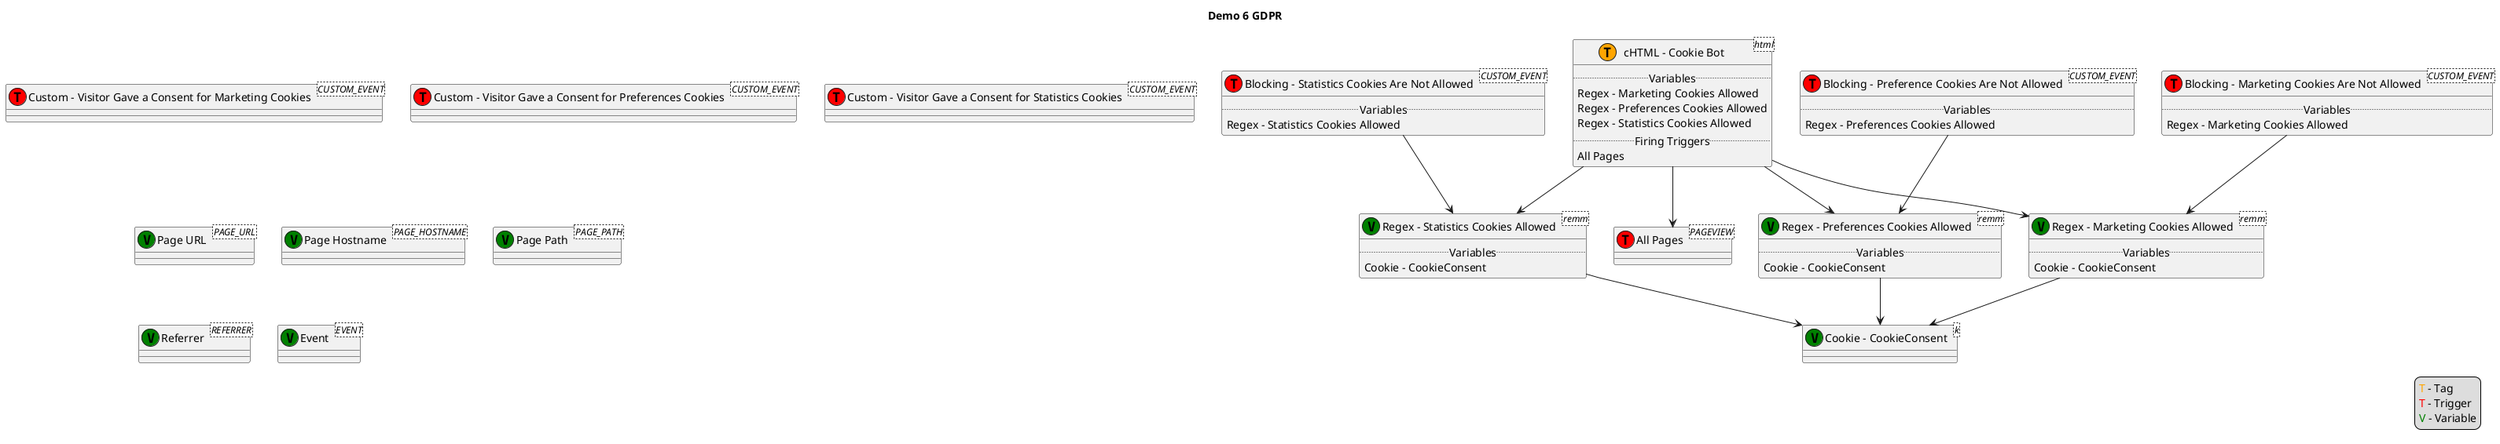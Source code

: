 @startuml
title Demo 6 GDPR
legend right
<color:orange>T</color> - Tag
<color:red>T</color> - Trigger
<color:green>V</color> - Variable
end legend
class "cHTML - Cookie Bot" as 01<html> << (T, orange) >> {
    .. Variables ..
    Regex - Marketing Cookies Allowed
    Regex - Preferences Cookies Allowed
    Regex - Statistics Cookies Allowed
    .. Firing Triggers ..
    All Pages
}
class "Blocking - Marketing Cookies Are Not Allowed" as 18<CUSTOM_EVENT> << (T, red) >> {
    .. Variables ..
    Regex - Marketing Cookies Allowed
}
class "Blocking - Preference Cookies Are Not Allowed" as 19<CUSTOM_EVENT> << (T, red) >> {
    .. Variables ..
    Regex - Preferences Cookies Allowed
}
class "Blocking - Statistics Cookies Are Not Allowed" as 110<CUSTOM_EVENT> << (T, red) >> {
    .. Variables ..
    Regex - Statistics Cookies Allowed
}
class "Custom - Visitor Gave a Consent for Marketing Cookies" as 113<CUSTOM_EVENT> << (T, red) >>
class "Custom - Visitor Gave a Consent for Preferences Cookies" as 112<CUSTOM_EVENT> << (T, red) >>
class "Custom - Visitor Gave a Consent for Statistics Cookies" as 111<CUSTOM_EVENT> << (T, red) >>
class "All Pages" as 2147479553<PAGEVIEW> << (T, red) >>
class "Cookie - CookieConsent" as 21<k> << (V, green) >>
class "Regex - Marketing Cookies Allowed" as 22<remm> << (V, green) >> {
    .. Variables ..
    Cookie - CookieConsent
}
class "Regex - Preferences Cookies Allowed" as 24<remm> << (V, green) >> {
    .. Variables ..
    Cookie - CookieConsent
}
class "Regex - Statistics Cookies Allowed" as 23<remm> << (V, green) >> {
    .. Variables ..
    Cookie - CookieConsent
}
class "Page URL"<PAGE_URL> << (V, green) >>
class "Page Hostname"<PAGE_HOSTNAME> << (V, green) >>
class "Page Path"<PAGE_PATH> << (V, green) >>
class "Referrer"<REFERRER> << (V, green) >>
class "Event"<EVENT> << (V, green) >>
01 --> 2147479553
18 --> 22
19 --> 24
110 --> 23
01 --> 22
01 --> 24
01 --> 23
22 --> 21
24 --> 21
23 --> 21
@enduml